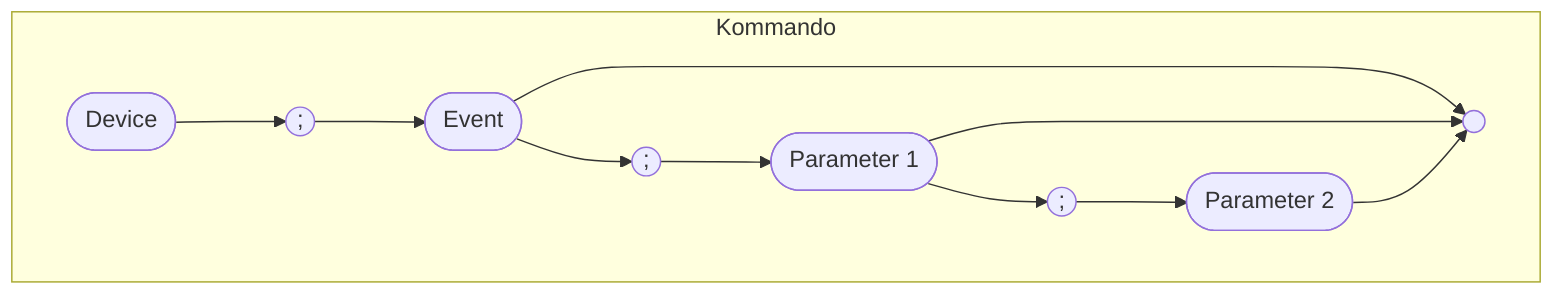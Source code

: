 %% Bild zu Kommandos.md / Allgemeiner Aufbau
flowchart LR
subgraph Kommando
	direction LR
	dev([Device]) --> s1((";")) --> ev([Event]) --> c2(( ))
	ev --> s2((";")) --> para1(["Parameter 1"]) --> c2
	para1 --> s3((";")) --> para2(["Parameter 2"]) --> c2
end